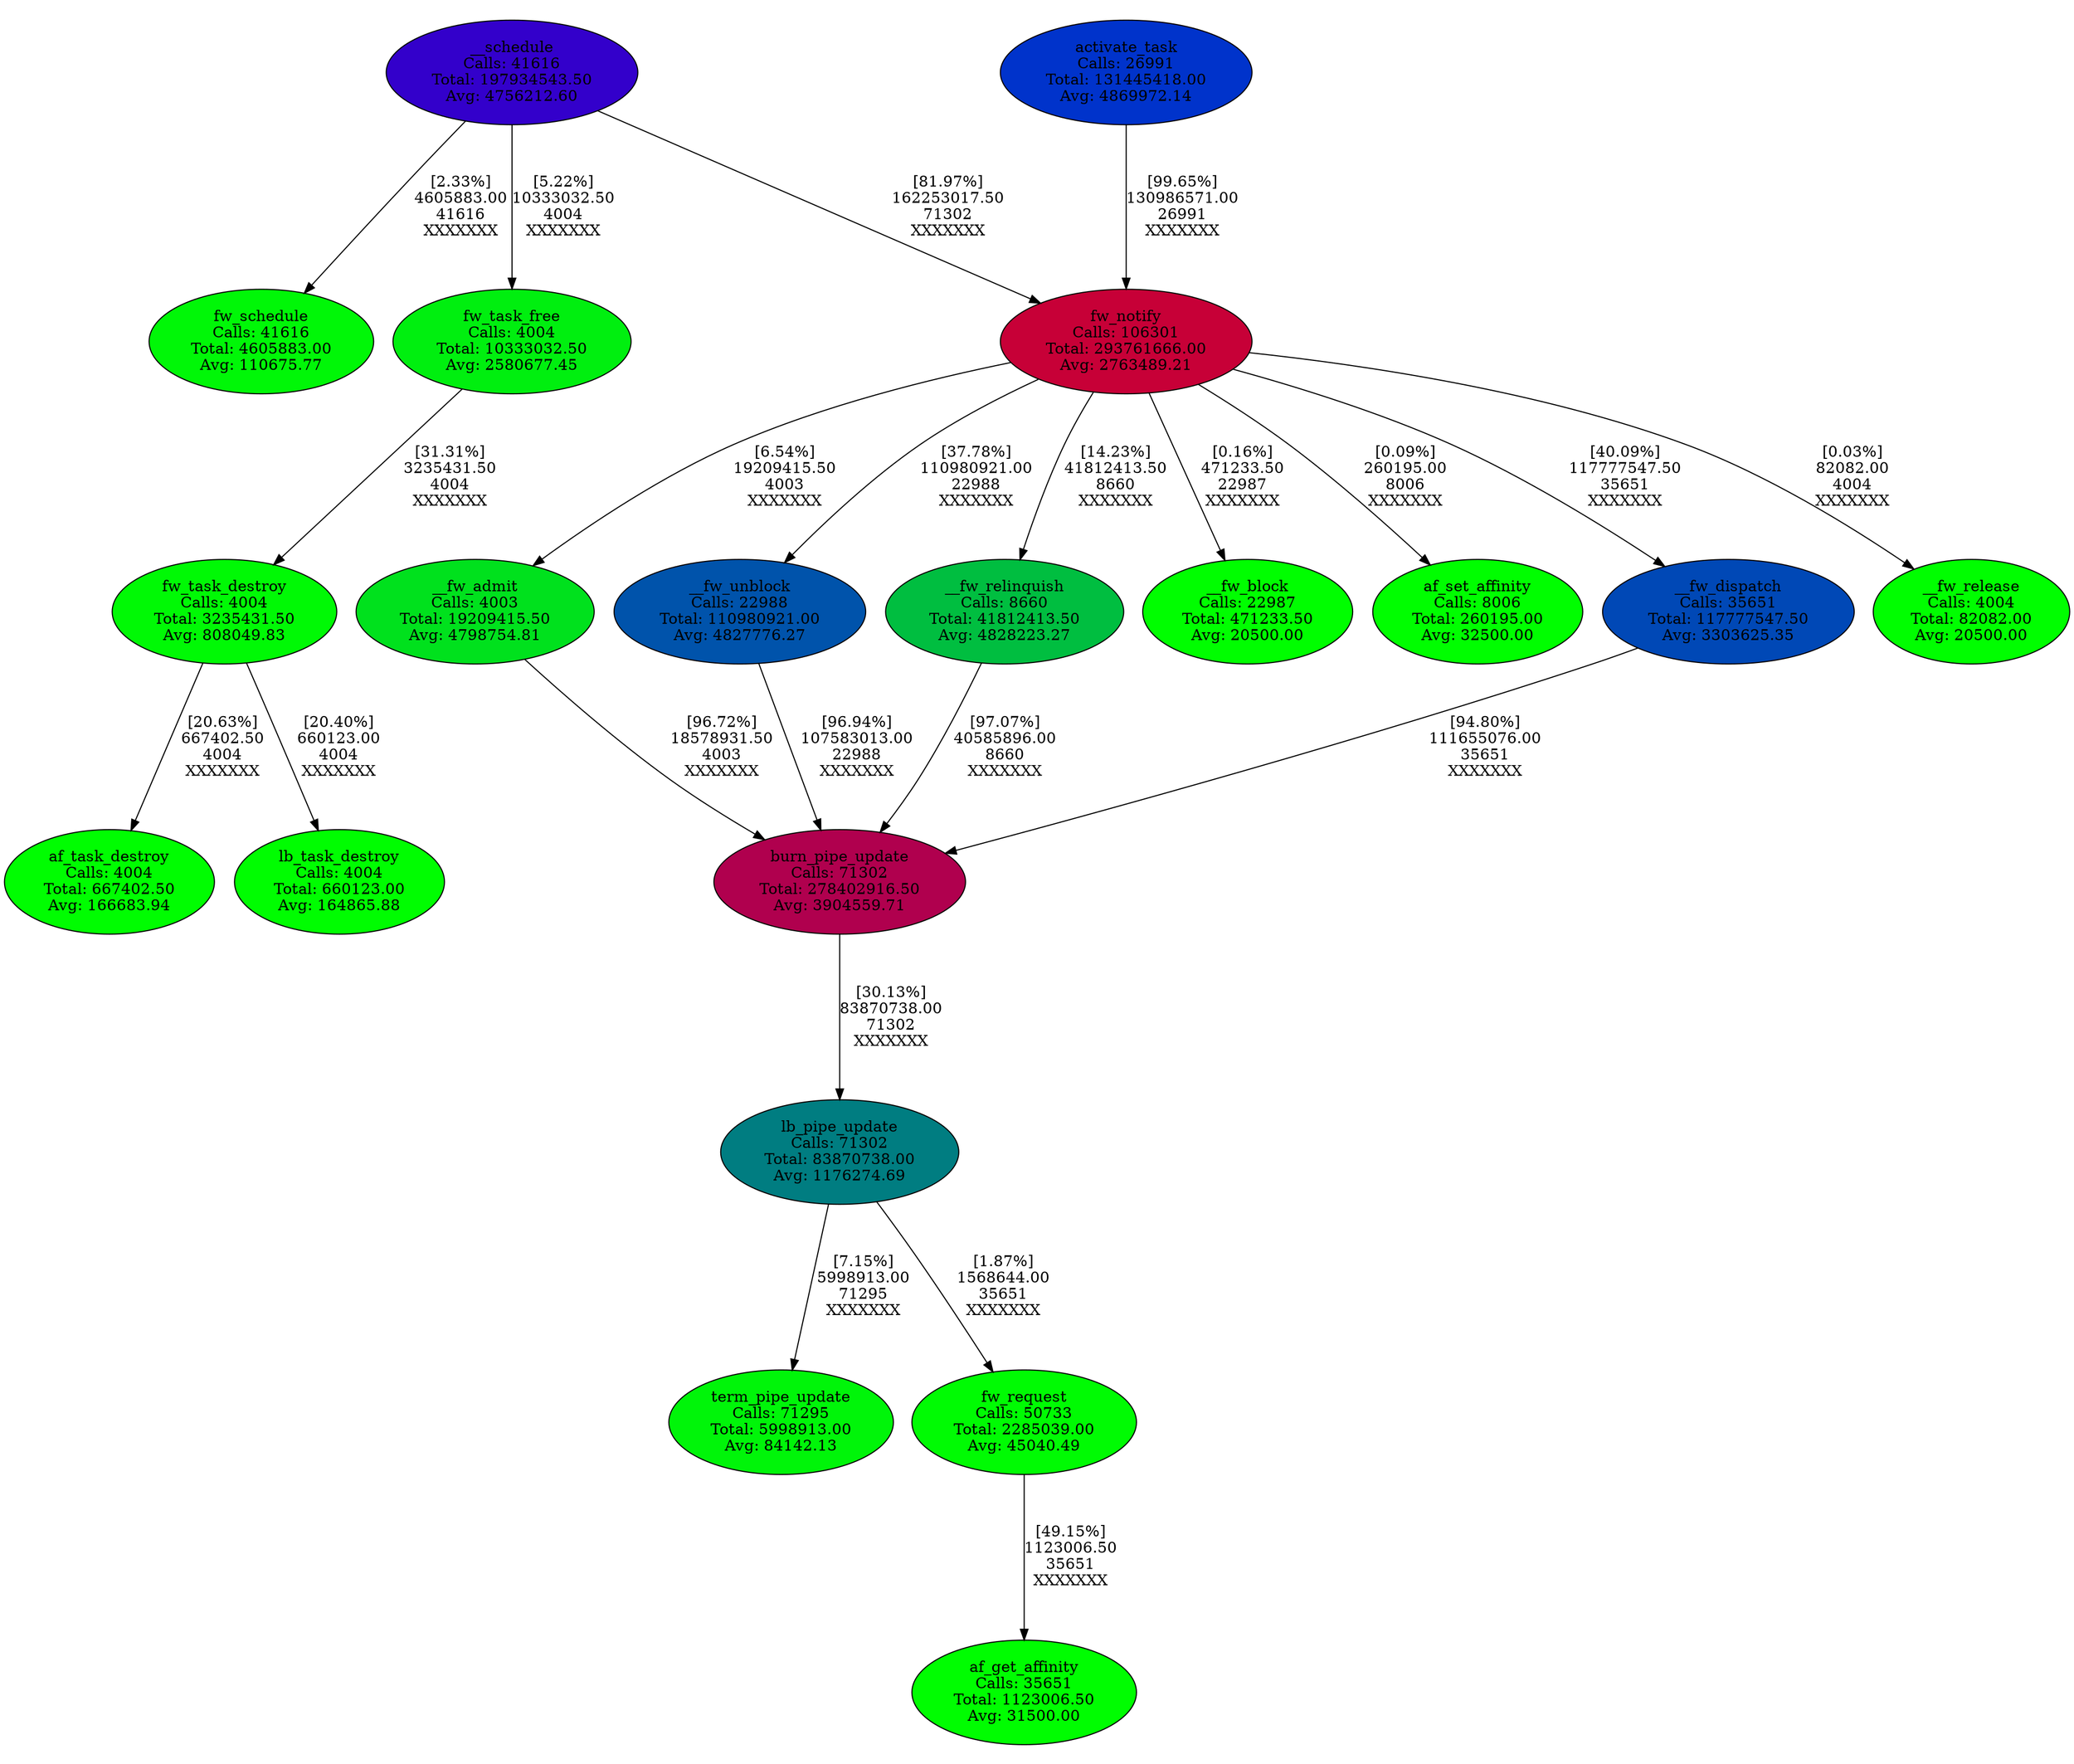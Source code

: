 digraph G {
{ rank = same; "__schedule";"activate_task";}
	ratio=0.85
__fw_release [label="__fw_release\nCalls: 4004\nTotal: 82082.00\nAvg: 20500.00", style=filled, fillcolor="#00FE00"];
lb_pipe_update -> term_pipe_update [label="[7.15%]\n5998913.00\n71295\nXXXXXXX"];
fw_notify -> __fw_admit [label="[6.54%]\n19209415.50\n4003\nXXXXXXX"];
__schedule -> fw_schedule [label="[2.33%]\n4605883.00\n41616\nXXXXXXX"];
fw_task_destroy -> af_task_destroy [label="[20.63%]\n667402.50\n4004\nXXXXXXX"];
__fw_admit -> burn_pipe_update [label="[96.72%]\n18578931.50\n4003\nXXXXXXX"];
__schedule -> fw_notify [label="[81.97%]\n162253017.50\n71302\nXXXXXXX"];
__fw_unblock -> burn_pipe_update [label="[96.94%]\n107583013.00\n22988\nXXXXXXX"];
burn_pipe_update [label="burn_pipe_update\nCalls: 71302\nTotal: 278402916.50\nAvg: 3904559.71", style=filled, fillcolor="#B0004E"];
fw_schedule [label="fw_schedule\nCalls: 41616\nTotal: 4605883.00\nAvg: 110675.77", style=filled, fillcolor="#00F707"];
fw_notify -> __fw_unblock [label="[37.78%]\n110980921.00\n22988\nXXXXXXX"];
fw_task_destroy [label="fw_task_destroy\nCalls: 4004\nTotal: 3235431.50\nAvg: 808049.83", style=filled, fillcolor="#00F905"];
__fw_relinquish [label="__fw_relinquish\nCalls: 8660\nTotal: 41812413.50\nAvg: 4828223.27", style=filled, fillcolor="#00BE40"];
lb_pipe_update -> fw_request [label="[1.87%]\n1568644.00\n35651\nXXXXXXX"];
fw_notify [label="fw_notify\nCalls: 106301\nTotal: 293761666.00\nAvg: 2763489.21", style=filled, fillcolor="#C70037"];
fw_task_free [label="fw_task_free\nCalls: 4004\nTotal: 10333032.50\nAvg: 2580677.45", style=filled, fillcolor="#00EF0F"];
__fw_block [label="__fw_block\nCalls: 22987\nTotal: 471233.50\nAvg: 20500.00", style=filled, fillcolor="#00FE00"];
__fw_admit [label="__fw_admit\nCalls: 4003\nTotal: 19209415.50\nAvg: 4798754.81", style=filled, fillcolor="#00E11D"];
__fw_relinquish -> burn_pipe_update [label="[97.07%]\n40585896.00\n8660\nXXXXXXX"];
__schedule [label="__schedule\nCalls: 41616\nTotal: 197934543.50\nAvg: 4756212.60", style=filled, fillcolor="#3300CB"];
af_set_affinity [label="af_set_affinity\nCalls: 8006\nTotal: 260195.00\nAvg: 32500.00", style=filled, fillcolor="#00FE00"];
__fw_dispatch [label="__fw_dispatch\nCalls: 35651\nTotal: 117777547.50\nAvg: 3303625.35", style=filled, fillcolor="#0048B6"];
af_get_affinity [label="af_get_affinity\nCalls: 35651\nTotal: 1123006.50\nAvg: 31500.00", style=filled, fillcolor="#00FD01"];
fw_task_free -> fw_task_destroy [label="[31.31%]\n3235431.50\n4004\nXXXXXXX"];
fw_notify -> __fw_dispatch [label="[40.09%]\n117777547.50\n35651\nXXXXXXX"];
fw_request -> af_get_affinity [label="[49.15%]\n1123006.50\n35651\nXXXXXXX"];
lb_task_destroy [label="lb_task_destroy\nCalls: 4004\nTotal: 660123.00\nAvg: 164865.88", style=filled, fillcolor="#00FD01"];
af_task_destroy [label="af_task_destroy\nCalls: 4004\nTotal: 667402.50\nAvg: 166683.94", style=filled, fillcolor="#00FD01"];
fw_notify -> __fw_release [label="[0.03%]\n82082.00\n4004\nXXXXXXX"];
fw_notify -> __fw_block [label="[0.16%]\n471233.50\n22987\nXXXXXXX"];
fw_notify -> __fw_relinquish [label="[14.23%]\n41812413.50\n8660\nXXXXXXX"];
term_pipe_update [label="term_pipe_update\nCalls: 71295\nTotal: 5998913.00\nAvg: 84142.13", style=filled, fillcolor="#00F509"];
__fw_unblock [label="__fw_unblock\nCalls: 22988\nTotal: 110980921.00\nAvg: 4827776.27", style=filled, fillcolor="#0053AB"];
lb_pipe_update [label="lb_pipe_update\nCalls: 71302\nTotal: 83870738.00\nAvg: 1176274.69", style=filled, fillcolor="#007D81"];
burn_pipe_update -> lb_pipe_update [label="[30.13%]\n83870738.00\n71302\nXXXXXXX"];
activate_task [label="activate_task\nCalls: 26991\nTotal: 131445418.00\nAvg: 4869972.14", style=filled, fillcolor="#0033CB"];
activate_task -> fw_notify [label="[99.65%]\n130986571.00\n26991\nXXXXXXX"];
__fw_dispatch -> burn_pipe_update [label="[94.80%]\n111655076.00\n35651\nXXXXXXX"];
fw_task_destroy -> lb_task_destroy [label="[20.40%]\n660123.00\n4004\nXXXXXXX"];
fw_request [label="fw_request\nCalls: 50733\nTotal: 2285039.00\nAvg: 45040.49", style=filled, fillcolor="#00FB03"];
__schedule -> fw_task_free [label="[5.22%]\n10333032.50\n4004\nXXXXXXX"];
fw_notify -> af_set_affinity [label="[0.09%]\n260195.00\n8006\nXXXXXXX"];
}
